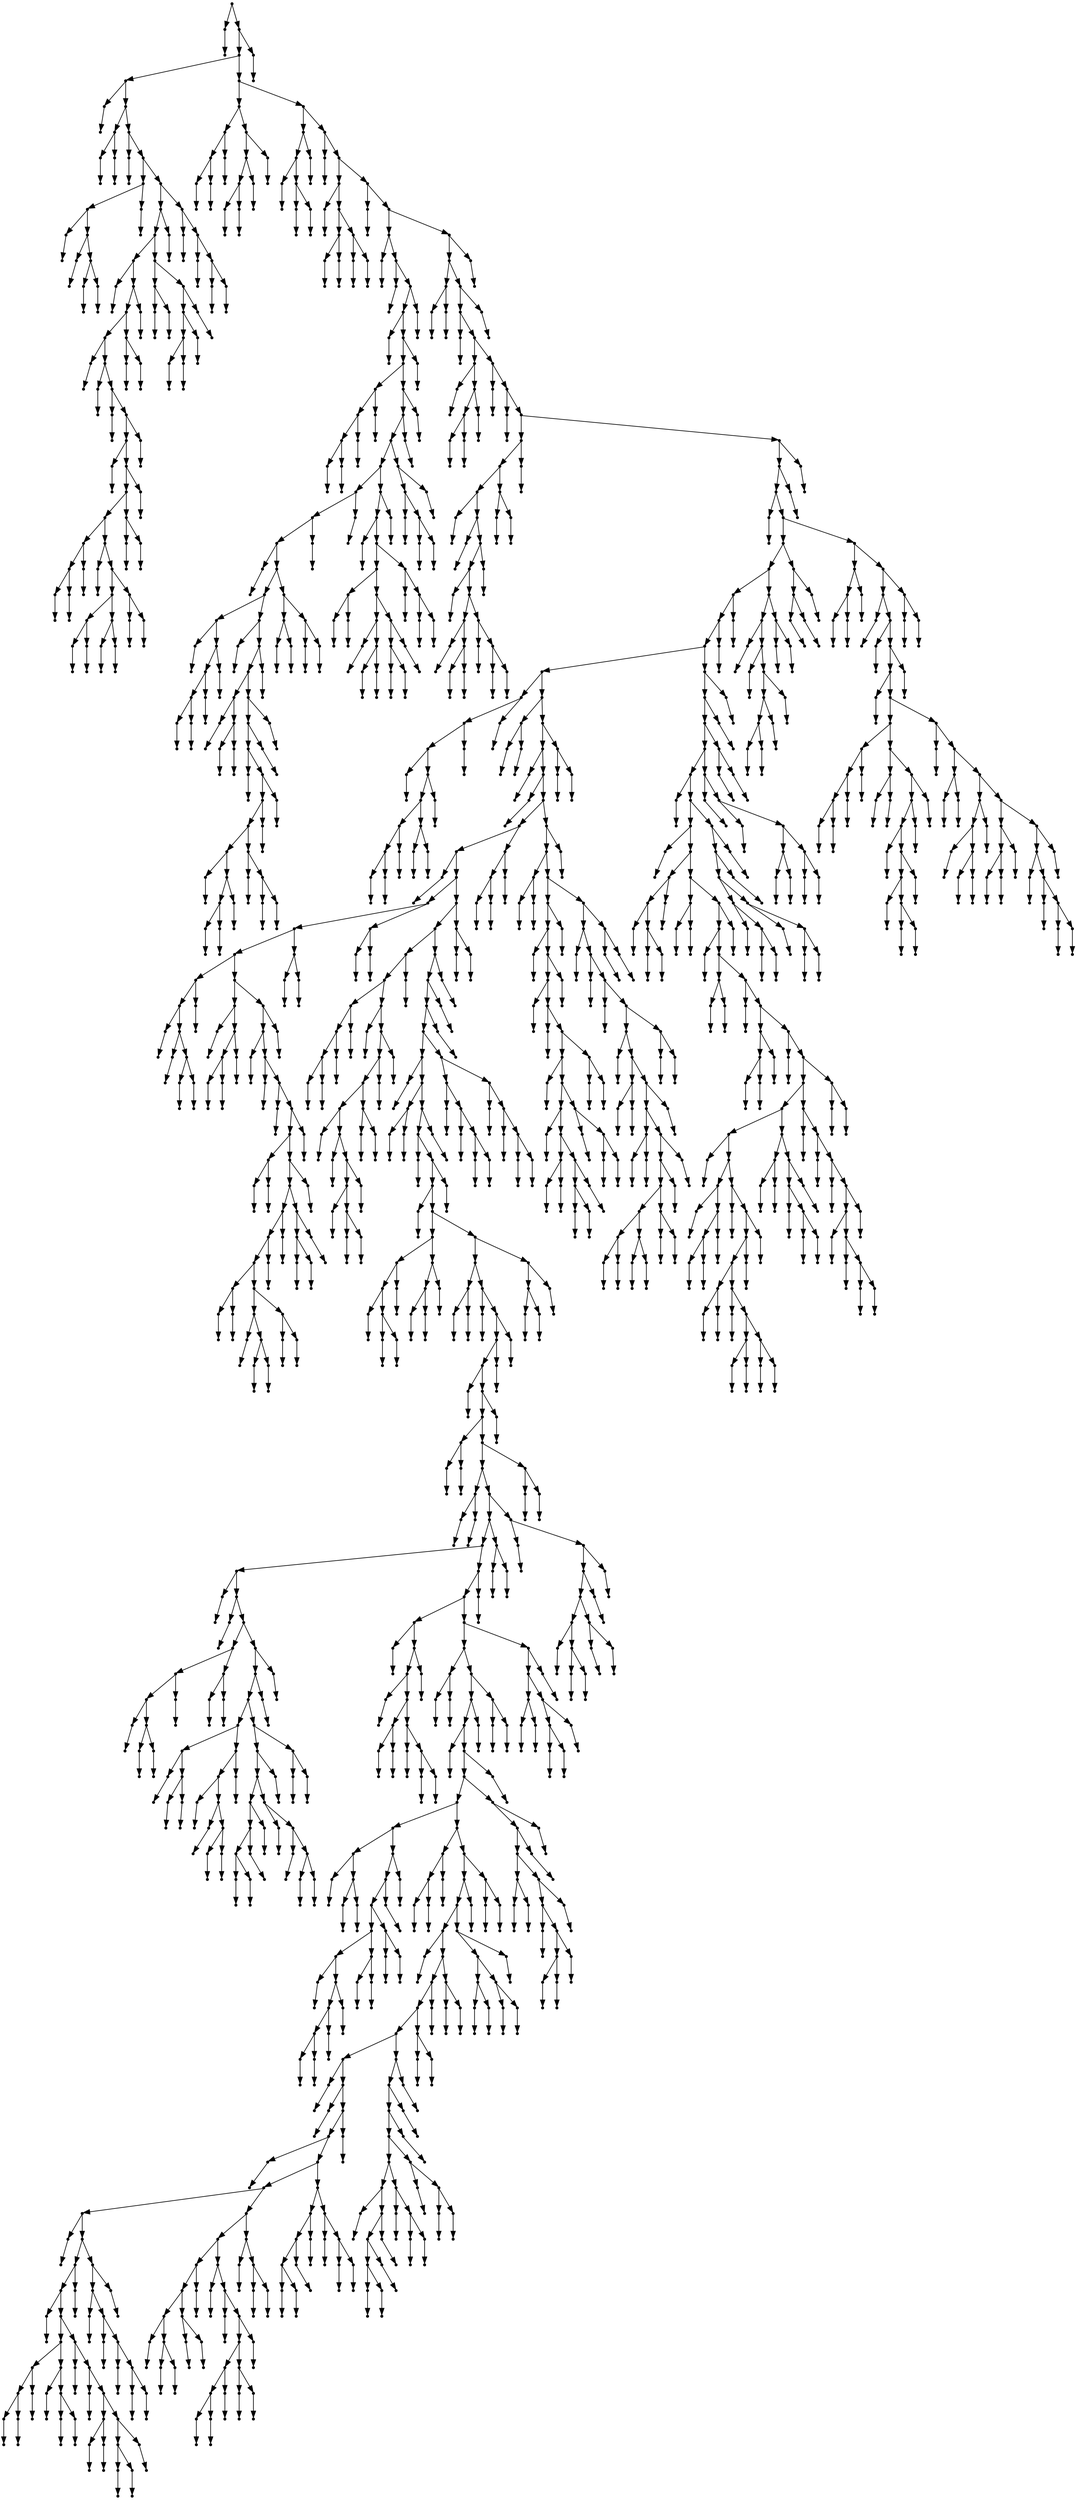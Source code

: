 digraph {
  1735 [shape=point];
  1 [shape=point];
  0 [shape=point];
  1734 [shape=point];
  1731 [shape=point];
  126 [shape=point];
  3 [shape=point];
  2 [shape=point];
  125 [shape=point];
  8 [shape=point];
  5 [shape=point];
  4 [shape=point];
  7 [shape=point];
  6 [shape=point];
  124 [shape=point];
  10 [shape=point];
  9 [shape=point];
  123 [shape=point];
  24 [shape=point];
  21 [shape=point];
  12 [shape=point];
  11 [shape=point];
  20 [shape=point];
  14 [shape=point];
  13 [shape=point];
  19 [shape=point];
  16 [shape=point];
  15 [shape=point];
  18 [shape=point];
  17 [shape=point];
  23 [shape=point];
  22 [shape=point];
  122 [shape=point];
  110 [shape=point];
  107 [shape=point];
  89 [shape=point];
  26 [shape=point];
  25 [shape=point];
  88 [shape=point];
  85 [shape=point];
  79 [shape=point];
  28 [shape=point];
  27 [shape=point];
  78 [shape=point];
  30 [shape=point];
  29 [shape=point];
  77 [shape=point];
  32 [shape=point];
  31 [shape=point];
  76 [shape=point];
  73 [shape=point];
  34 [shape=point];
  33 [shape=point];
  72 [shape=point];
  69 [shape=point];
  63 [shape=point];
  42 [shape=point];
  39 [shape=point];
  36 [shape=point];
  35 [shape=point];
  38 [shape=point];
  37 [shape=point];
  41 [shape=point];
  40 [shape=point];
  62 [shape=point];
  44 [shape=point];
  43 [shape=point];
  61 [shape=point];
  55 [shape=point];
  49 [shape=point];
  46 [shape=point];
  45 [shape=point];
  48 [shape=point];
  47 [shape=point];
  54 [shape=point];
  51 [shape=point];
  50 [shape=point];
  53 [shape=point];
  52 [shape=point];
  60 [shape=point];
  57 [shape=point];
  56 [shape=point];
  59 [shape=point];
  58 [shape=point];
  68 [shape=point];
  65 [shape=point];
  64 [shape=point];
  67 [shape=point];
  66 [shape=point];
  71 [shape=point];
  70 [shape=point];
  75 [shape=point];
  74 [shape=point];
  84 [shape=point];
  81 [shape=point];
  80 [shape=point];
  83 [shape=point];
  82 [shape=point];
  87 [shape=point];
  86 [shape=point];
  106 [shape=point];
  94 [shape=point];
  91 [shape=point];
  90 [shape=point];
  93 [shape=point];
  92 [shape=point];
  105 [shape=point];
  102 [shape=point];
  99 [shape=point];
  96 [shape=point];
  95 [shape=point];
  98 [shape=point];
  97 [shape=point];
  101 [shape=point];
  100 [shape=point];
  104 [shape=point];
  103 [shape=point];
  109 [shape=point];
  108 [shape=point];
  121 [shape=point];
  112 [shape=point];
  111 [shape=point];
  120 [shape=point];
  114 [shape=point];
  113 [shape=point];
  119 [shape=point];
  116 [shape=point];
  115 [shape=point];
  118 [shape=point];
  117 [shape=point];
  1730 [shape=point];
  146 [shape=point];
  134 [shape=point];
  131 [shape=point];
  128 [shape=point];
  127 [shape=point];
  130 [shape=point];
  129 [shape=point];
  133 [shape=point];
  132 [shape=point];
  145 [shape=point];
  142 [shape=point];
  139 [shape=point];
  136 [shape=point];
  135 [shape=point];
  138 [shape=point];
  137 [shape=point];
  141 [shape=point];
  140 [shape=point];
  144 [shape=point];
  143 [shape=point];
  1729 [shape=point];
  157 [shape=point];
  154 [shape=point];
  148 [shape=point];
  147 [shape=point];
  153 [shape=point];
  150 [shape=point];
  149 [shape=point];
  152 [shape=point];
  151 [shape=point];
  156 [shape=point];
  155 [shape=point];
  1728 [shape=point];
  159 [shape=point];
  158 [shape=point];
  1727 [shape=point];
  173 [shape=point];
  161 [shape=point];
  160 [shape=point];
  172 [shape=point];
  166 [shape=point];
  163 [shape=point];
  162 [shape=point];
  165 [shape=point];
  164 [shape=point];
  171 [shape=point];
  168 [shape=point];
  167 [shape=point];
  170 [shape=point];
  169 [shape=point];
  1726 [shape=point];
  175 [shape=point];
  174 [shape=point];
  1725 [shape=point];
  345 [shape=point];
  177 [shape=point];
  176 [shape=point];
  344 [shape=point];
  179 [shape=point];
  178 [shape=point];
  343 [shape=point];
  340 [shape=point];
  181 [shape=point];
  180 [shape=point];
  339 [shape=point];
  336 [shape=point];
  192 [shape=point];
  189 [shape=point];
  186 [shape=point];
  183 [shape=point];
  182 [shape=point];
  185 [shape=point];
  184 [shape=point];
  188 [shape=point];
  187 [shape=point];
  191 [shape=point];
  190 [shape=point];
  335 [shape=point];
  332 [shape=point];
  329 [shape=point];
  317 [shape=point];
  278 [shape=point];
  275 [shape=point];
  272 [shape=point];
  194 [shape=point];
  193 [shape=point];
  271 [shape=point];
  259 [shape=point];
  208 [shape=point];
  196 [shape=point];
  195 [shape=point];
  207 [shape=point];
  204 [shape=point];
  201 [shape=point];
  198 [shape=point];
  197 [shape=point];
  200 [shape=point];
  199 [shape=point];
  203 [shape=point];
  202 [shape=point];
  206 [shape=point];
  205 [shape=point];
  258 [shape=point];
  210 [shape=point];
  209 [shape=point];
  257 [shape=point];
  254 [shape=point];
  218 [shape=point];
  212 [shape=point];
  211 [shape=point];
  217 [shape=point];
  214 [shape=point];
  213 [shape=point];
  216 [shape=point];
  215 [shape=point];
  253 [shape=point];
  250 [shape=point];
  247 [shape=point];
  220 [shape=point];
  219 [shape=point];
  246 [shape=point];
  243 [shape=point];
  240 [shape=point];
  231 [shape=point];
  222 [shape=point];
  221 [shape=point];
  230 [shape=point];
  227 [shape=point];
  224 [shape=point];
  223 [shape=point];
  226 [shape=point];
  225 [shape=point];
  229 [shape=point];
  228 [shape=point];
  239 [shape=point];
  233 [shape=point];
  232 [shape=point];
  238 [shape=point];
  235 [shape=point];
  234 [shape=point];
  237 [shape=point];
  236 [shape=point];
  242 [shape=point];
  241 [shape=point];
  245 [shape=point];
  244 [shape=point];
  249 [shape=point];
  248 [shape=point];
  252 [shape=point];
  251 [shape=point];
  256 [shape=point];
  255 [shape=point];
  270 [shape=point];
  264 [shape=point];
  261 [shape=point];
  260 [shape=point];
  263 [shape=point];
  262 [shape=point];
  269 [shape=point];
  266 [shape=point];
  265 [shape=point];
  268 [shape=point];
  267 [shape=point];
  274 [shape=point];
  273 [shape=point];
  277 [shape=point];
  276 [shape=point];
  316 [shape=point];
  313 [shape=point];
  280 [shape=point];
  279 [shape=point];
  312 [shape=point];
  303 [shape=point];
  285 [shape=point];
  282 [shape=point];
  281 [shape=point];
  284 [shape=point];
  283 [shape=point];
  302 [shape=point];
  293 [shape=point];
  287 [shape=point];
  286 [shape=point];
  292 [shape=point];
  289 [shape=point];
  288 [shape=point];
  291 [shape=point];
  290 [shape=point];
  301 [shape=point];
  298 [shape=point];
  295 [shape=point];
  294 [shape=point];
  297 [shape=point];
  296 [shape=point];
  300 [shape=point];
  299 [shape=point];
  311 [shape=point];
  305 [shape=point];
  304 [shape=point];
  310 [shape=point];
  307 [shape=point];
  306 [shape=point];
  309 [shape=point];
  308 [shape=point];
  315 [shape=point];
  314 [shape=point];
  328 [shape=point];
  325 [shape=point];
  319 [shape=point];
  318 [shape=point];
  324 [shape=point];
  321 [shape=point];
  320 [shape=point];
  323 [shape=point];
  322 [shape=point];
  327 [shape=point];
  326 [shape=point];
  331 [shape=point];
  330 [shape=point];
  334 [shape=point];
  333 [shape=point];
  338 [shape=point];
  337 [shape=point];
  342 [shape=point];
  341 [shape=point];
  1724 [shape=point];
  1721 [shape=point];
  350 [shape=point];
  347 [shape=point];
  346 [shape=point];
  349 [shape=point];
  348 [shape=point];
  1720 [shape=point];
  1717 [shape=point];
  352 [shape=point];
  351 [shape=point];
  1716 [shape=point];
  363 [shape=point];
  354 [shape=point];
  353 [shape=point];
  362 [shape=point];
  359 [shape=point];
  356 [shape=point];
  355 [shape=point];
  358 [shape=point];
  357 [shape=point];
  361 [shape=point];
  360 [shape=point];
  1715 [shape=point];
  365 [shape=point];
  364 [shape=point];
  1714 [shape=point];
  367 [shape=point];
  366 [shape=point];
  1713 [shape=point];
  405 [shape=point];
  402 [shape=point];
  396 [shape=point];
  369 [shape=point];
  368 [shape=point];
  395 [shape=point];
  371 [shape=point];
  370 [shape=point];
  394 [shape=point];
  391 [shape=point];
  373 [shape=point];
  372 [shape=point];
  390 [shape=point];
  381 [shape=point];
  375 [shape=point];
  374 [shape=point];
  380 [shape=point];
  377 [shape=point];
  376 [shape=point];
  379 [shape=point];
  378 [shape=point];
  389 [shape=point];
  383 [shape=point];
  382 [shape=point];
  388 [shape=point];
  385 [shape=point];
  384 [shape=point];
  387 [shape=point];
  386 [shape=point];
  393 [shape=point];
  392 [shape=point];
  401 [shape=point];
  398 [shape=point];
  397 [shape=point];
  400 [shape=point];
  399 [shape=point];
  404 [shape=point];
  403 [shape=point];
  1712 [shape=point];
  1709 [shape=point];
  1706 [shape=point];
  407 [shape=point];
  406 [shape=point];
  1705 [shape=point];
  1594 [shape=point];
  1585 [shape=point];
  1561 [shape=point];
  1558 [shape=point];
  1555 [shape=point];
  1357 [shape=point];
  433 [shape=point];
  430 [shape=point];
  427 [shape=point];
  409 [shape=point];
  408 [shape=point];
  426 [shape=point];
  423 [shape=point];
  417 [shape=point];
  414 [shape=point];
  411 [shape=point];
  410 [shape=point];
  413 [shape=point];
  412 [shape=point];
  416 [shape=point];
  415 [shape=point];
  422 [shape=point];
  419 [shape=point];
  418 [shape=point];
  421 [shape=point];
  420 [shape=point];
  425 [shape=point];
  424 [shape=point];
  429 [shape=point];
  428 [shape=point];
  432 [shape=point];
  431 [shape=point];
  1356 [shape=point];
  438 [shape=point];
  435 [shape=point];
  434 [shape=point];
  437 [shape=point];
  436 [shape=point];
  1355 [shape=point];
  1349 [shape=point];
  440 [shape=point];
  439 [shape=point];
  1348 [shape=point];
  442 [shape=point];
  441 [shape=point];
  1347 [shape=point];
  1224 [shape=point];
  1215 [shape=point];
  444 [shape=point];
  443 [shape=point];
  1214 [shape=point];
  542 [shape=point];
  536 [shape=point];
  530 [shape=point];
  458 [shape=point];
  455 [shape=point];
  446 [shape=point];
  445 [shape=point];
  454 [shape=point];
  448 [shape=point];
  447 [shape=point];
  453 [shape=point];
  450 [shape=point];
  449 [shape=point];
  452 [shape=point];
  451 [shape=point];
  457 [shape=point];
  456 [shape=point];
  529 [shape=point];
  469 [shape=point];
  460 [shape=point];
  459 [shape=point];
  468 [shape=point];
  465 [shape=point];
  462 [shape=point];
  461 [shape=point];
  464 [shape=point];
  463 [shape=point];
  467 [shape=point];
  466 [shape=point];
  528 [shape=point];
  525 [shape=point];
  471 [shape=point];
  470 [shape=point];
  524 [shape=point];
  473 [shape=point];
  472 [shape=point];
  523 [shape=point];
  475 [shape=point];
  474 [shape=point];
  522 [shape=point];
  519 [shape=point];
  480 [shape=point];
  477 [shape=point];
  476 [shape=point];
  479 [shape=point];
  478 [shape=point];
  518 [shape=point];
  515 [shape=point];
  506 [shape=point];
  503 [shape=point];
  500 [shape=point];
  485 [shape=point];
  482 [shape=point];
  481 [shape=point];
  484 [shape=point];
  483 [shape=point];
  499 [shape=point];
  493 [shape=point];
  487 [shape=point];
  486 [shape=point];
  492 [shape=point];
  489 [shape=point];
  488 [shape=point];
  491 [shape=point];
  490 [shape=point];
  498 [shape=point];
  495 [shape=point];
  494 [shape=point];
  497 [shape=point];
  496 [shape=point];
  502 [shape=point];
  501 [shape=point];
  505 [shape=point];
  504 [shape=point];
  514 [shape=point];
  511 [shape=point];
  508 [shape=point];
  507 [shape=point];
  510 [shape=point];
  509 [shape=point];
  513 [shape=point];
  512 [shape=point];
  517 [shape=point];
  516 [shape=point];
  521 [shape=point];
  520 [shape=point];
  527 [shape=point];
  526 [shape=point];
  535 [shape=point];
  532 [shape=point];
  531 [shape=point];
  534 [shape=point];
  533 [shape=point];
  541 [shape=point];
  538 [shape=point];
  537 [shape=point];
  540 [shape=point];
  539 [shape=point];
  1213 [shape=point];
  1207 [shape=point];
  589 [shape=point];
  586 [shape=point];
  553 [shape=point];
  550 [shape=point];
  547 [shape=point];
  544 [shape=point];
  543 [shape=point];
  546 [shape=point];
  545 [shape=point];
  549 [shape=point];
  548 [shape=point];
  552 [shape=point];
  551 [shape=point];
  585 [shape=point];
  555 [shape=point];
  554 [shape=point];
  584 [shape=point];
  581 [shape=point];
  578 [shape=point];
  572 [shape=point];
  557 [shape=point];
  556 [shape=point];
  571 [shape=point];
  559 [shape=point];
  558 [shape=point];
  570 [shape=point];
  567 [shape=point];
  561 [shape=point];
  560 [shape=point];
  566 [shape=point];
  563 [shape=point];
  562 [shape=point];
  565 [shape=point];
  564 [shape=point];
  569 [shape=point];
  568 [shape=point];
  577 [shape=point];
  574 [shape=point];
  573 [shape=point];
  576 [shape=point];
  575 [shape=point];
  580 [shape=point];
  579 [shape=point];
  583 [shape=point];
  582 [shape=point];
  588 [shape=point];
  587 [shape=point];
  1206 [shape=point];
  1203 [shape=point];
  1200 [shape=point];
  1197 [shape=point];
  1173 [shape=point];
  591 [shape=point];
  590 [shape=point];
  1172 [shape=point];
  596 [shape=point];
  593 [shape=point];
  592 [shape=point];
  595 [shape=point];
  594 [shape=point];
  1171 [shape=point];
  1168 [shape=point];
  598 [shape=point];
  597 [shape=point];
  1167 [shape=point];
  1164 [shape=point];
  600 [shape=point];
  599 [shape=point];
  1163 [shape=point];
  620 [shape=point];
  611 [shape=point];
  608 [shape=point];
  602 [shape=point];
  601 [shape=point];
  607 [shape=point];
  604 [shape=point];
  603 [shape=point];
  606 [shape=point];
  605 [shape=point];
  610 [shape=point];
  609 [shape=point];
  619 [shape=point];
  616 [shape=point];
  613 [shape=point];
  612 [shape=point];
  615 [shape=point];
  614 [shape=point];
  618 [shape=point];
  617 [shape=point];
  1162 [shape=point];
  1153 [shape=point];
  625 [shape=point];
  622 [shape=point];
  621 [shape=point];
  624 [shape=point];
  623 [shape=point];
  1152 [shape=point];
  627 [shape=point];
  626 [shape=point];
  1151 [shape=point];
  1148 [shape=point];
  1145 [shape=point];
  629 [shape=point];
  628 [shape=point];
  1144 [shape=point];
  1141 [shape=point];
  634 [shape=point];
  631 [shape=point];
  630 [shape=point];
  633 [shape=point];
  632 [shape=point];
  1140 [shape=point];
  1134 [shape=point];
  639 [shape=point];
  636 [shape=point];
  635 [shape=point];
  638 [shape=point];
  637 [shape=point];
  1133 [shape=point];
  1109 [shape=point];
  1103 [shape=point];
  725 [shape=point];
  641 [shape=point];
  640 [shape=point];
  724 [shape=point];
  643 [shape=point];
  642 [shape=point];
  723 [shape=point];
  660 [shape=point];
  654 [shape=point];
  651 [shape=point];
  645 [shape=point];
  644 [shape=point];
  650 [shape=point];
  647 [shape=point];
  646 [shape=point];
  649 [shape=point];
  648 [shape=point];
  653 [shape=point];
  652 [shape=point];
  659 [shape=point];
  656 [shape=point];
  655 [shape=point];
  658 [shape=point];
  657 [shape=point];
  722 [shape=point];
  719 [shape=point];
  716 [shape=point];
  683 [shape=point];
  668 [shape=point];
  662 [shape=point];
  661 [shape=point];
  667 [shape=point];
  664 [shape=point];
  663 [shape=point];
  666 [shape=point];
  665 [shape=point];
  682 [shape=point];
  679 [shape=point];
  670 [shape=point];
  669 [shape=point];
  678 [shape=point];
  672 [shape=point];
  671 [shape=point];
  677 [shape=point];
  674 [shape=point];
  673 [shape=point];
  676 [shape=point];
  675 [shape=point];
  681 [shape=point];
  680 [shape=point];
  715 [shape=point];
  709 [shape=point];
  706 [shape=point];
  694 [shape=point];
  691 [shape=point];
  688 [shape=point];
  685 [shape=point];
  684 [shape=point];
  687 [shape=point];
  686 [shape=point];
  690 [shape=point];
  689 [shape=point];
  693 [shape=point];
  692 [shape=point];
  705 [shape=point];
  696 [shape=point];
  695 [shape=point];
  704 [shape=point];
  698 [shape=point];
  697 [shape=point];
  703 [shape=point];
  700 [shape=point];
  699 [shape=point];
  702 [shape=point];
  701 [shape=point];
  708 [shape=point];
  707 [shape=point];
  714 [shape=point];
  711 [shape=point];
  710 [shape=point];
  713 [shape=point];
  712 [shape=point];
  718 [shape=point];
  717 [shape=point];
  721 [shape=point];
  720 [shape=point];
  1102 [shape=point];
  1099 [shape=point];
  748 [shape=point];
  727 [shape=point];
  726 [shape=point];
  747 [shape=point];
  744 [shape=point];
  729 [shape=point];
  728 [shape=point];
  743 [shape=point];
  734 [shape=point];
  731 [shape=point];
  730 [shape=point];
  733 [shape=point];
  732 [shape=point];
  742 [shape=point];
  736 [shape=point];
  735 [shape=point];
  741 [shape=point];
  738 [shape=point];
  737 [shape=point];
  740 [shape=point];
  739 [shape=point];
  746 [shape=point];
  745 [shape=point];
  1098 [shape=point];
  1080 [shape=point];
  753 [shape=point];
  750 [shape=point];
  749 [shape=point];
  752 [shape=point];
  751 [shape=point];
  1079 [shape=point];
  1073 [shape=point];
  1070 [shape=point];
  755 [shape=point];
  754 [shape=point];
  1069 [shape=point];
  1066 [shape=point];
  1039 [shape=point];
  796 [shape=point];
  763 [shape=point];
  757 [shape=point];
  756 [shape=point];
  762 [shape=point];
  759 [shape=point];
  758 [shape=point];
  761 [shape=point];
  760 [shape=point];
  795 [shape=point];
  792 [shape=point];
  789 [shape=point];
  783 [shape=point];
  777 [shape=point];
  765 [shape=point];
  764 [shape=point];
  776 [shape=point];
  773 [shape=point];
  770 [shape=point];
  767 [shape=point];
  766 [shape=point];
  769 [shape=point];
  768 [shape=point];
  772 [shape=point];
  771 [shape=point];
  775 [shape=point];
  774 [shape=point];
  782 [shape=point];
  779 [shape=point];
  778 [shape=point];
  781 [shape=point];
  780 [shape=point];
  788 [shape=point];
  785 [shape=point];
  784 [shape=point];
  787 [shape=point];
  786 [shape=point];
  791 [shape=point];
  790 [shape=point];
  794 [shape=point];
  793 [shape=point];
  1038 [shape=point];
  804 [shape=point];
  801 [shape=point];
  798 [shape=point];
  797 [shape=point];
  800 [shape=point];
  799 [shape=point];
  803 [shape=point];
  802 [shape=point];
  1037 [shape=point];
  1031 [shape=point];
  1028 [shape=point];
  1013 [shape=point];
  806 [shape=point];
  805 [shape=point];
  1012 [shape=point];
  1006 [shape=point];
  1003 [shape=point];
  997 [shape=point];
  955 [shape=point];
  808 [shape=point];
  807 [shape=point];
  954 [shape=point];
  810 [shape=point];
  809 [shape=point];
  953 [shape=point];
  950 [shape=point];
  812 [shape=point];
  811 [shape=point];
  949 [shape=point];
  928 [shape=point];
  877 [shape=point];
  814 [shape=point];
  813 [shape=point];
  876 [shape=point];
  858 [shape=point];
  855 [shape=point];
  816 [shape=point];
  815 [shape=point];
  854 [shape=point];
  833 [shape=point];
  824 [shape=point];
  821 [shape=point];
  818 [shape=point];
  817 [shape=point];
  820 [shape=point];
  819 [shape=point];
  823 [shape=point];
  822 [shape=point];
  832 [shape=point];
  826 [shape=point];
  825 [shape=point];
  831 [shape=point];
  828 [shape=point];
  827 [shape=point];
  830 [shape=point];
  829 [shape=point];
  853 [shape=point];
  835 [shape=point];
  834 [shape=point];
  852 [shape=point];
  837 [shape=point];
  836 [shape=point];
  851 [shape=point];
  842 [shape=point];
  839 [shape=point];
  838 [shape=point];
  841 [shape=point];
  840 [shape=point];
  850 [shape=point];
  847 [shape=point];
  844 [shape=point];
  843 [shape=point];
  846 [shape=point];
  845 [shape=point];
  849 [shape=point];
  848 [shape=point];
  857 [shape=point];
  856 [shape=point];
  875 [shape=point];
  872 [shape=point];
  860 [shape=point];
  859 [shape=point];
  871 [shape=point];
  862 [shape=point];
  861 [shape=point];
  870 [shape=point];
  864 [shape=point];
  863 [shape=point];
  869 [shape=point];
  866 [shape=point];
  865 [shape=point];
  868 [shape=point];
  867 [shape=point];
  874 [shape=point];
  873 [shape=point];
  927 [shape=point];
  918 [shape=point];
  894 [shape=point];
  891 [shape=point];
  885 [shape=point];
  879 [shape=point];
  878 [shape=point];
  884 [shape=point];
  881 [shape=point];
  880 [shape=point];
  883 [shape=point];
  882 [shape=point];
  890 [shape=point];
  887 [shape=point];
  886 [shape=point];
  889 [shape=point];
  888 [shape=point];
  893 [shape=point];
  892 [shape=point];
  917 [shape=point];
  896 [shape=point];
  895 [shape=point];
  916 [shape=point];
  898 [shape=point];
  897 [shape=point];
  915 [shape=point];
  912 [shape=point];
  906 [shape=point];
  903 [shape=point];
  900 [shape=point];
  899 [shape=point];
  902 [shape=point];
  901 [shape=point];
  905 [shape=point];
  904 [shape=point];
  911 [shape=point];
  908 [shape=point];
  907 [shape=point];
  910 [shape=point];
  909 [shape=point];
  914 [shape=point];
  913 [shape=point];
  926 [shape=point];
  920 [shape=point];
  919 [shape=point];
  925 [shape=point];
  922 [shape=point];
  921 [shape=point];
  924 [shape=point];
  923 [shape=point];
  948 [shape=point];
  939 [shape=point];
  936 [shape=point];
  933 [shape=point];
  930 [shape=point];
  929 [shape=point];
  932 [shape=point];
  931 [shape=point];
  935 [shape=point];
  934 [shape=point];
  938 [shape=point];
  937 [shape=point];
  947 [shape=point];
  941 [shape=point];
  940 [shape=point];
  946 [shape=point];
  943 [shape=point];
  942 [shape=point];
  945 [shape=point];
  944 [shape=point];
  952 [shape=point];
  951 [shape=point];
  996 [shape=point];
  993 [shape=point];
  990 [shape=point];
  987 [shape=point];
  978 [shape=point];
  969 [shape=point];
  957 [shape=point];
  956 [shape=point];
  968 [shape=point];
  965 [shape=point];
  962 [shape=point];
  959 [shape=point];
  958 [shape=point];
  961 [shape=point];
  960 [shape=point];
  964 [shape=point];
  963 [shape=point];
  967 [shape=point];
  966 [shape=point];
  977 [shape=point];
  971 [shape=point];
  970 [shape=point];
  976 [shape=point];
  973 [shape=point];
  972 [shape=point];
  975 [shape=point];
  974 [shape=point];
  986 [shape=point];
  980 [shape=point];
  979 [shape=point];
  985 [shape=point];
  982 [shape=point];
  981 [shape=point];
  984 [shape=point];
  983 [shape=point];
  989 [shape=point];
  988 [shape=point];
  992 [shape=point];
  991 [shape=point];
  995 [shape=point];
  994 [shape=point];
  1002 [shape=point];
  999 [shape=point];
  998 [shape=point];
  1001 [shape=point];
  1000 [shape=point];
  1005 [shape=point];
  1004 [shape=point];
  1011 [shape=point];
  1008 [shape=point];
  1007 [shape=point];
  1010 [shape=point];
  1009 [shape=point];
  1027 [shape=point];
  1024 [shape=point];
  1018 [shape=point];
  1015 [shape=point];
  1014 [shape=point];
  1017 [shape=point];
  1016 [shape=point];
  1023 [shape=point];
  1020 [shape=point];
  1019 [shape=point];
  1022 [shape=point];
  1021 [shape=point];
  1026 [shape=point];
  1025 [shape=point];
  1030 [shape=point];
  1029 [shape=point];
  1036 [shape=point];
  1033 [shape=point];
  1032 [shape=point];
  1035 [shape=point];
  1034 [shape=point];
  1065 [shape=point];
  1062 [shape=point];
  1059 [shape=point];
  1044 [shape=point];
  1041 [shape=point];
  1040 [shape=point];
  1043 [shape=point];
  1042 [shape=point];
  1058 [shape=point];
  1055 [shape=point];
  1046 [shape=point];
  1045 [shape=point];
  1054 [shape=point];
  1051 [shape=point];
  1048 [shape=point];
  1047 [shape=point];
  1050 [shape=point];
  1049 [shape=point];
  1053 [shape=point];
  1052 [shape=point];
  1057 [shape=point];
  1056 [shape=point];
  1061 [shape=point];
  1060 [shape=point];
  1064 [shape=point];
  1063 [shape=point];
  1068 [shape=point];
  1067 [shape=point];
  1072 [shape=point];
  1071 [shape=point];
  1078 [shape=point];
  1075 [shape=point];
  1074 [shape=point];
  1077 [shape=point];
  1076 [shape=point];
  1097 [shape=point];
  1094 [shape=point];
  1085 [shape=point];
  1082 [shape=point];
  1081 [shape=point];
  1084 [shape=point];
  1083 [shape=point];
  1093 [shape=point];
  1090 [shape=point];
  1087 [shape=point];
  1086 [shape=point];
  1089 [shape=point];
  1088 [shape=point];
  1092 [shape=point];
  1091 [shape=point];
  1096 [shape=point];
  1095 [shape=point];
  1101 [shape=point];
  1100 [shape=point];
  1108 [shape=point];
  1105 [shape=point];
  1104 [shape=point];
  1107 [shape=point];
  1106 [shape=point];
  1132 [shape=point];
  1111 [shape=point];
  1110 [shape=point];
  1131 [shape=point];
  1128 [shape=point];
  1125 [shape=point];
  1119 [shape=point];
  1113 [shape=point];
  1112 [shape=point];
  1118 [shape=point];
  1115 [shape=point];
  1114 [shape=point];
  1117 [shape=point];
  1116 [shape=point];
  1124 [shape=point];
  1121 [shape=point];
  1120 [shape=point];
  1123 [shape=point];
  1122 [shape=point];
  1127 [shape=point];
  1126 [shape=point];
  1130 [shape=point];
  1129 [shape=point];
  1139 [shape=point];
  1136 [shape=point];
  1135 [shape=point];
  1138 [shape=point];
  1137 [shape=point];
  1143 [shape=point];
  1142 [shape=point];
  1147 [shape=point];
  1146 [shape=point];
  1150 [shape=point];
  1149 [shape=point];
  1161 [shape=point];
  1158 [shape=point];
  1155 [shape=point];
  1154 [shape=point];
  1157 [shape=point];
  1156 [shape=point];
  1160 [shape=point];
  1159 [shape=point];
  1166 [shape=point];
  1165 [shape=point];
  1170 [shape=point];
  1169 [shape=point];
  1196 [shape=point];
  1184 [shape=point];
  1175 [shape=point];
  1174 [shape=point];
  1183 [shape=point];
  1177 [shape=point];
  1176 [shape=point];
  1182 [shape=point];
  1179 [shape=point];
  1178 [shape=point];
  1181 [shape=point];
  1180 [shape=point];
  1195 [shape=point];
  1186 [shape=point];
  1185 [shape=point];
  1194 [shape=point];
  1188 [shape=point];
  1187 [shape=point];
  1193 [shape=point];
  1190 [shape=point];
  1189 [shape=point];
  1192 [shape=point];
  1191 [shape=point];
  1199 [shape=point];
  1198 [shape=point];
  1202 [shape=point];
  1201 [shape=point];
  1205 [shape=point];
  1204 [shape=point];
  1212 [shape=point];
  1209 [shape=point];
  1208 [shape=point];
  1211 [shape=point];
  1210 [shape=point];
  1223 [shape=point];
  1220 [shape=point];
  1217 [shape=point];
  1216 [shape=point];
  1219 [shape=point];
  1218 [shape=point];
  1222 [shape=point];
  1221 [shape=point];
  1346 [shape=point];
  1343 [shape=point];
  1229 [shape=point];
  1226 [shape=point];
  1225 [shape=point];
  1228 [shape=point];
  1227 [shape=point];
  1342 [shape=point];
  1279 [shape=point];
  1276 [shape=point];
  1231 [shape=point];
  1230 [shape=point];
  1275 [shape=point];
  1272 [shape=point];
  1233 [shape=point];
  1232 [shape=point];
  1271 [shape=point];
  1235 [shape=point];
  1234 [shape=point];
  1270 [shape=point];
  1264 [shape=point];
  1237 [shape=point];
  1236 [shape=point];
  1263 [shape=point];
  1254 [shape=point];
  1239 [shape=point];
  1238 [shape=point];
  1253 [shape=point];
  1244 [shape=point];
  1241 [shape=point];
  1240 [shape=point];
  1243 [shape=point];
  1242 [shape=point];
  1252 [shape=point];
  1249 [shape=point];
  1246 [shape=point];
  1245 [shape=point];
  1248 [shape=point];
  1247 [shape=point];
  1251 [shape=point];
  1250 [shape=point];
  1262 [shape=point];
  1256 [shape=point];
  1255 [shape=point];
  1261 [shape=point];
  1258 [shape=point];
  1257 [shape=point];
  1260 [shape=point];
  1259 [shape=point];
  1269 [shape=point];
  1266 [shape=point];
  1265 [shape=point];
  1268 [shape=point];
  1267 [shape=point];
  1274 [shape=point];
  1273 [shape=point];
  1278 [shape=point];
  1277 [shape=point];
  1341 [shape=point];
  1335 [shape=point];
  1281 [shape=point];
  1280 [shape=point];
  1334 [shape=point];
  1283 [shape=point];
  1282 [shape=point];
  1333 [shape=point];
  1285 [shape=point];
  1284 [shape=point];
  1332 [shape=point];
  1326 [shape=point];
  1287 [shape=point];
  1286 [shape=point];
  1325 [shape=point];
  1292 [shape=point];
  1289 [shape=point];
  1288 [shape=point];
  1291 [shape=point];
  1290 [shape=point];
  1324 [shape=point];
  1321 [shape=point];
  1297 [shape=point];
  1294 [shape=point];
  1293 [shape=point];
  1296 [shape=point];
  1295 [shape=point];
  1320 [shape=point];
  1317 [shape=point];
  1314 [shape=point];
  1308 [shape=point];
  1302 [shape=point];
  1299 [shape=point];
  1298 [shape=point];
  1301 [shape=point];
  1300 [shape=point];
  1307 [shape=point];
  1304 [shape=point];
  1303 [shape=point];
  1306 [shape=point];
  1305 [shape=point];
  1313 [shape=point];
  1310 [shape=point];
  1309 [shape=point];
  1312 [shape=point];
  1311 [shape=point];
  1316 [shape=point];
  1315 [shape=point];
  1319 [shape=point];
  1318 [shape=point];
  1323 [shape=point];
  1322 [shape=point];
  1331 [shape=point];
  1328 [shape=point];
  1327 [shape=point];
  1330 [shape=point];
  1329 [shape=point];
  1340 [shape=point];
  1337 [shape=point];
  1336 [shape=point];
  1339 [shape=point];
  1338 [shape=point];
  1345 [shape=point];
  1344 [shape=point];
  1354 [shape=point];
  1351 [shape=point];
  1350 [shape=point];
  1353 [shape=point];
  1352 [shape=point];
  1554 [shape=point];
  1551 [shape=point];
  1548 [shape=point];
  1542 [shape=point];
  1524 [shape=point];
  1359 [shape=point];
  1358 [shape=point];
  1523 [shape=point];
  1499 [shape=point];
  1361 [shape=point];
  1360 [shape=point];
  1498 [shape=point];
  1372 [shape=point];
  1369 [shape=point];
  1363 [shape=point];
  1362 [shape=point];
  1368 [shape=point];
  1365 [shape=point];
  1364 [shape=point];
  1367 [shape=point];
  1366 [shape=point];
  1371 [shape=point];
  1370 [shape=point];
  1497 [shape=point];
  1377 [shape=point];
  1374 [shape=point];
  1373 [shape=point];
  1376 [shape=point];
  1375 [shape=point];
  1496 [shape=point];
  1493 [shape=point];
  1379 [shape=point];
  1378 [shape=point];
  1492 [shape=point];
  1384 [shape=point];
  1381 [shape=point];
  1380 [shape=point];
  1383 [shape=point];
  1382 [shape=point];
  1491 [shape=point];
  1386 [shape=point];
  1385 [shape=point];
  1490 [shape=point];
  1394 [shape=point];
  1391 [shape=point];
  1388 [shape=point];
  1387 [shape=point];
  1390 [shape=point];
  1389 [shape=point];
  1393 [shape=point];
  1392 [shape=point];
  1489 [shape=point];
  1396 [shape=point];
  1395 [shape=point];
  1488 [shape=point];
  1482 [shape=point];
  1458 [shape=point];
  1440 [shape=point];
  1398 [shape=point];
  1397 [shape=point];
  1439 [shape=point];
  1409 [shape=point];
  1400 [shape=point];
  1399 [shape=point];
  1408 [shape=point];
  1405 [shape=point];
  1402 [shape=point];
  1401 [shape=point];
  1404 [shape=point];
  1403 [shape=point];
  1407 [shape=point];
  1406 [shape=point];
  1438 [shape=point];
  1411 [shape=point];
  1410 [shape=point];
  1437 [shape=point];
  1434 [shape=point];
  1431 [shape=point];
  1416 [shape=point];
  1413 [shape=point];
  1412 [shape=point];
  1415 [shape=point];
  1414 [shape=point];
  1430 [shape=point];
  1418 [shape=point];
  1417 [shape=point];
  1429 [shape=point];
  1423 [shape=point];
  1420 [shape=point];
  1419 [shape=point];
  1422 [shape=point];
  1421 [shape=point];
  1428 [shape=point];
  1425 [shape=point];
  1424 [shape=point];
  1427 [shape=point];
  1426 [shape=point];
  1433 [shape=point];
  1432 [shape=point];
  1436 [shape=point];
  1435 [shape=point];
  1457 [shape=point];
  1445 [shape=point];
  1442 [shape=point];
  1441 [shape=point];
  1444 [shape=point];
  1443 [shape=point];
  1456 [shape=point];
  1453 [shape=point];
  1447 [shape=point];
  1446 [shape=point];
  1452 [shape=point];
  1449 [shape=point];
  1448 [shape=point];
  1451 [shape=point];
  1450 [shape=point];
  1455 [shape=point];
  1454 [shape=point];
  1481 [shape=point];
  1460 [shape=point];
  1459 [shape=point];
  1480 [shape=point];
  1462 [shape=point];
  1461 [shape=point];
  1479 [shape=point];
  1464 [shape=point];
  1463 [shape=point];
  1478 [shape=point];
  1475 [shape=point];
  1466 [shape=point];
  1465 [shape=point];
  1474 [shape=point];
  1468 [shape=point];
  1467 [shape=point];
  1473 [shape=point];
  1470 [shape=point];
  1469 [shape=point];
  1472 [shape=point];
  1471 [shape=point];
  1477 [shape=point];
  1476 [shape=point];
  1487 [shape=point];
  1484 [shape=point];
  1483 [shape=point];
  1486 [shape=point];
  1485 [shape=point];
  1495 [shape=point];
  1494 [shape=point];
  1522 [shape=point];
  1519 [shape=point];
  1516 [shape=point];
  1507 [shape=point];
  1501 [shape=point];
  1500 [shape=point];
  1506 [shape=point];
  1503 [shape=point];
  1502 [shape=point];
  1505 [shape=point];
  1504 [shape=point];
  1515 [shape=point];
  1509 [shape=point];
  1508 [shape=point];
  1514 [shape=point];
  1511 [shape=point];
  1510 [shape=point];
  1513 [shape=point];
  1512 [shape=point];
  1518 [shape=point];
  1517 [shape=point];
  1521 [shape=point];
  1520 [shape=point];
  1541 [shape=point];
  1526 [shape=point];
  1525 [shape=point];
  1540 [shape=point];
  1528 [shape=point];
  1527 [shape=point];
  1539 [shape=point];
  1533 [shape=point];
  1530 [shape=point];
  1529 [shape=point];
  1532 [shape=point];
  1531 [shape=point];
  1538 [shape=point];
  1535 [shape=point];
  1534 [shape=point];
  1537 [shape=point];
  1536 [shape=point];
  1547 [shape=point];
  1544 [shape=point];
  1543 [shape=point];
  1546 [shape=point];
  1545 [shape=point];
  1550 [shape=point];
  1549 [shape=point];
  1553 [shape=point];
  1552 [shape=point];
  1557 [shape=point];
  1556 [shape=point];
  1560 [shape=point];
  1559 [shape=point];
  1584 [shape=point];
  1578 [shape=point];
  1563 [shape=point];
  1562 [shape=point];
  1577 [shape=point];
  1565 [shape=point];
  1564 [shape=point];
  1576 [shape=point];
  1573 [shape=point];
  1570 [shape=point];
  1567 [shape=point];
  1566 [shape=point];
  1569 [shape=point];
  1568 [shape=point];
  1572 [shape=point];
  1571 [shape=point];
  1575 [shape=point];
  1574 [shape=point];
  1583 [shape=point];
  1580 [shape=point];
  1579 [shape=point];
  1582 [shape=point];
  1581 [shape=point];
  1593 [shape=point];
  1590 [shape=point];
  1587 [shape=point];
  1586 [shape=point];
  1589 [shape=point];
  1588 [shape=point];
  1592 [shape=point];
  1591 [shape=point];
  1704 [shape=point];
  1602 [shape=point];
  1599 [shape=point];
  1596 [shape=point];
  1595 [shape=point];
  1598 [shape=point];
  1597 [shape=point];
  1601 [shape=point];
  1600 [shape=point];
  1703 [shape=point];
  1697 [shape=point];
  1604 [shape=point];
  1603 [shape=point];
  1696 [shape=point];
  1606 [shape=point];
  1605 [shape=point];
  1695 [shape=point];
  1692 [shape=point];
  1608 [shape=point];
  1607 [shape=point];
  1691 [shape=point];
  1646 [shape=point];
  1619 [shape=point];
  1616 [shape=point];
  1613 [shape=point];
  1610 [shape=point];
  1609 [shape=point];
  1612 [shape=point];
  1611 [shape=point];
  1615 [shape=point];
  1614 [shape=point];
  1618 [shape=point];
  1617 [shape=point];
  1645 [shape=point];
  1624 [shape=point];
  1621 [shape=point];
  1620 [shape=point];
  1623 [shape=point];
  1622 [shape=point];
  1644 [shape=point];
  1641 [shape=point];
  1638 [shape=point];
  1626 [shape=point];
  1625 [shape=point];
  1637 [shape=point];
  1634 [shape=point];
  1628 [shape=point];
  1627 [shape=point];
  1633 [shape=point];
  1630 [shape=point];
  1629 [shape=point];
  1632 [shape=point];
  1631 [shape=point];
  1636 [shape=point];
  1635 [shape=point];
  1640 [shape=point];
  1639 [shape=point];
  1643 [shape=point];
  1642 [shape=point];
  1690 [shape=point];
  1648 [shape=point];
  1647 [shape=point];
  1689 [shape=point];
  1653 [shape=point];
  1650 [shape=point];
  1649 [shape=point];
  1652 [shape=point];
  1651 [shape=point];
  1688 [shape=point];
  1664 [shape=point];
  1661 [shape=point];
  1655 [shape=point];
  1654 [shape=point];
  1660 [shape=point];
  1657 [shape=point];
  1656 [shape=point];
  1659 [shape=point];
  1658 [shape=point];
  1663 [shape=point];
  1662 [shape=point];
  1687 [shape=point];
  1672 [shape=point];
  1669 [shape=point];
  1666 [shape=point];
  1665 [shape=point];
  1668 [shape=point];
  1667 [shape=point];
  1671 [shape=point];
  1670 [shape=point];
  1686 [shape=point];
  1683 [shape=point];
  1674 [shape=point];
  1673 [shape=point];
  1682 [shape=point];
  1676 [shape=point];
  1675 [shape=point];
  1681 [shape=point];
  1678 [shape=point];
  1677 [shape=point];
  1680 [shape=point];
  1679 [shape=point];
  1685 [shape=point];
  1684 [shape=point];
  1694 [shape=point];
  1693 [shape=point];
  1702 [shape=point];
  1699 [shape=point];
  1698 [shape=point];
  1701 [shape=point];
  1700 [shape=point];
  1708 [shape=point];
  1707 [shape=point];
  1711 [shape=point];
  1710 [shape=point];
  1719 [shape=point];
  1718 [shape=point];
  1723 [shape=point];
  1722 [shape=point];
  1733 [shape=point];
  1732 [shape=point];
1735 -> 1;
1 -> 0;
1735 -> 1734;
1734 -> 1731;
1731 -> 126;
126 -> 3;
3 -> 2;
126 -> 125;
125 -> 8;
8 -> 5;
5 -> 4;
8 -> 7;
7 -> 6;
125 -> 124;
124 -> 10;
10 -> 9;
124 -> 123;
123 -> 24;
24 -> 21;
21 -> 12;
12 -> 11;
21 -> 20;
20 -> 14;
14 -> 13;
20 -> 19;
19 -> 16;
16 -> 15;
19 -> 18;
18 -> 17;
24 -> 23;
23 -> 22;
123 -> 122;
122 -> 110;
110 -> 107;
107 -> 89;
89 -> 26;
26 -> 25;
89 -> 88;
88 -> 85;
85 -> 79;
79 -> 28;
28 -> 27;
79 -> 78;
78 -> 30;
30 -> 29;
78 -> 77;
77 -> 32;
32 -> 31;
77 -> 76;
76 -> 73;
73 -> 34;
34 -> 33;
73 -> 72;
72 -> 69;
69 -> 63;
63 -> 42;
42 -> 39;
39 -> 36;
36 -> 35;
39 -> 38;
38 -> 37;
42 -> 41;
41 -> 40;
63 -> 62;
62 -> 44;
44 -> 43;
62 -> 61;
61 -> 55;
55 -> 49;
49 -> 46;
46 -> 45;
49 -> 48;
48 -> 47;
55 -> 54;
54 -> 51;
51 -> 50;
54 -> 53;
53 -> 52;
61 -> 60;
60 -> 57;
57 -> 56;
60 -> 59;
59 -> 58;
69 -> 68;
68 -> 65;
65 -> 64;
68 -> 67;
67 -> 66;
72 -> 71;
71 -> 70;
76 -> 75;
75 -> 74;
85 -> 84;
84 -> 81;
81 -> 80;
84 -> 83;
83 -> 82;
88 -> 87;
87 -> 86;
107 -> 106;
106 -> 94;
94 -> 91;
91 -> 90;
94 -> 93;
93 -> 92;
106 -> 105;
105 -> 102;
102 -> 99;
99 -> 96;
96 -> 95;
99 -> 98;
98 -> 97;
102 -> 101;
101 -> 100;
105 -> 104;
104 -> 103;
110 -> 109;
109 -> 108;
122 -> 121;
121 -> 112;
112 -> 111;
121 -> 120;
120 -> 114;
114 -> 113;
120 -> 119;
119 -> 116;
116 -> 115;
119 -> 118;
118 -> 117;
1731 -> 1730;
1730 -> 146;
146 -> 134;
134 -> 131;
131 -> 128;
128 -> 127;
131 -> 130;
130 -> 129;
134 -> 133;
133 -> 132;
146 -> 145;
145 -> 142;
142 -> 139;
139 -> 136;
136 -> 135;
139 -> 138;
138 -> 137;
142 -> 141;
141 -> 140;
145 -> 144;
144 -> 143;
1730 -> 1729;
1729 -> 157;
157 -> 154;
154 -> 148;
148 -> 147;
154 -> 153;
153 -> 150;
150 -> 149;
153 -> 152;
152 -> 151;
157 -> 156;
156 -> 155;
1729 -> 1728;
1728 -> 159;
159 -> 158;
1728 -> 1727;
1727 -> 173;
173 -> 161;
161 -> 160;
173 -> 172;
172 -> 166;
166 -> 163;
163 -> 162;
166 -> 165;
165 -> 164;
172 -> 171;
171 -> 168;
168 -> 167;
171 -> 170;
170 -> 169;
1727 -> 1726;
1726 -> 175;
175 -> 174;
1726 -> 1725;
1725 -> 345;
345 -> 177;
177 -> 176;
345 -> 344;
344 -> 179;
179 -> 178;
344 -> 343;
343 -> 340;
340 -> 181;
181 -> 180;
340 -> 339;
339 -> 336;
336 -> 192;
192 -> 189;
189 -> 186;
186 -> 183;
183 -> 182;
186 -> 185;
185 -> 184;
189 -> 188;
188 -> 187;
192 -> 191;
191 -> 190;
336 -> 335;
335 -> 332;
332 -> 329;
329 -> 317;
317 -> 278;
278 -> 275;
275 -> 272;
272 -> 194;
194 -> 193;
272 -> 271;
271 -> 259;
259 -> 208;
208 -> 196;
196 -> 195;
208 -> 207;
207 -> 204;
204 -> 201;
201 -> 198;
198 -> 197;
201 -> 200;
200 -> 199;
204 -> 203;
203 -> 202;
207 -> 206;
206 -> 205;
259 -> 258;
258 -> 210;
210 -> 209;
258 -> 257;
257 -> 254;
254 -> 218;
218 -> 212;
212 -> 211;
218 -> 217;
217 -> 214;
214 -> 213;
217 -> 216;
216 -> 215;
254 -> 253;
253 -> 250;
250 -> 247;
247 -> 220;
220 -> 219;
247 -> 246;
246 -> 243;
243 -> 240;
240 -> 231;
231 -> 222;
222 -> 221;
231 -> 230;
230 -> 227;
227 -> 224;
224 -> 223;
227 -> 226;
226 -> 225;
230 -> 229;
229 -> 228;
240 -> 239;
239 -> 233;
233 -> 232;
239 -> 238;
238 -> 235;
235 -> 234;
238 -> 237;
237 -> 236;
243 -> 242;
242 -> 241;
246 -> 245;
245 -> 244;
250 -> 249;
249 -> 248;
253 -> 252;
252 -> 251;
257 -> 256;
256 -> 255;
271 -> 270;
270 -> 264;
264 -> 261;
261 -> 260;
264 -> 263;
263 -> 262;
270 -> 269;
269 -> 266;
266 -> 265;
269 -> 268;
268 -> 267;
275 -> 274;
274 -> 273;
278 -> 277;
277 -> 276;
317 -> 316;
316 -> 313;
313 -> 280;
280 -> 279;
313 -> 312;
312 -> 303;
303 -> 285;
285 -> 282;
282 -> 281;
285 -> 284;
284 -> 283;
303 -> 302;
302 -> 293;
293 -> 287;
287 -> 286;
293 -> 292;
292 -> 289;
289 -> 288;
292 -> 291;
291 -> 290;
302 -> 301;
301 -> 298;
298 -> 295;
295 -> 294;
298 -> 297;
297 -> 296;
301 -> 300;
300 -> 299;
312 -> 311;
311 -> 305;
305 -> 304;
311 -> 310;
310 -> 307;
307 -> 306;
310 -> 309;
309 -> 308;
316 -> 315;
315 -> 314;
329 -> 328;
328 -> 325;
325 -> 319;
319 -> 318;
325 -> 324;
324 -> 321;
321 -> 320;
324 -> 323;
323 -> 322;
328 -> 327;
327 -> 326;
332 -> 331;
331 -> 330;
335 -> 334;
334 -> 333;
339 -> 338;
338 -> 337;
343 -> 342;
342 -> 341;
1725 -> 1724;
1724 -> 1721;
1721 -> 350;
350 -> 347;
347 -> 346;
350 -> 349;
349 -> 348;
1721 -> 1720;
1720 -> 1717;
1717 -> 352;
352 -> 351;
1717 -> 1716;
1716 -> 363;
363 -> 354;
354 -> 353;
363 -> 362;
362 -> 359;
359 -> 356;
356 -> 355;
359 -> 358;
358 -> 357;
362 -> 361;
361 -> 360;
1716 -> 1715;
1715 -> 365;
365 -> 364;
1715 -> 1714;
1714 -> 367;
367 -> 366;
1714 -> 1713;
1713 -> 405;
405 -> 402;
402 -> 396;
396 -> 369;
369 -> 368;
396 -> 395;
395 -> 371;
371 -> 370;
395 -> 394;
394 -> 391;
391 -> 373;
373 -> 372;
391 -> 390;
390 -> 381;
381 -> 375;
375 -> 374;
381 -> 380;
380 -> 377;
377 -> 376;
380 -> 379;
379 -> 378;
390 -> 389;
389 -> 383;
383 -> 382;
389 -> 388;
388 -> 385;
385 -> 384;
388 -> 387;
387 -> 386;
394 -> 393;
393 -> 392;
402 -> 401;
401 -> 398;
398 -> 397;
401 -> 400;
400 -> 399;
405 -> 404;
404 -> 403;
1713 -> 1712;
1712 -> 1709;
1709 -> 1706;
1706 -> 407;
407 -> 406;
1706 -> 1705;
1705 -> 1594;
1594 -> 1585;
1585 -> 1561;
1561 -> 1558;
1558 -> 1555;
1555 -> 1357;
1357 -> 433;
433 -> 430;
430 -> 427;
427 -> 409;
409 -> 408;
427 -> 426;
426 -> 423;
423 -> 417;
417 -> 414;
414 -> 411;
411 -> 410;
414 -> 413;
413 -> 412;
417 -> 416;
416 -> 415;
423 -> 422;
422 -> 419;
419 -> 418;
422 -> 421;
421 -> 420;
426 -> 425;
425 -> 424;
430 -> 429;
429 -> 428;
433 -> 432;
432 -> 431;
1357 -> 1356;
1356 -> 438;
438 -> 435;
435 -> 434;
438 -> 437;
437 -> 436;
1356 -> 1355;
1355 -> 1349;
1349 -> 440;
440 -> 439;
1349 -> 1348;
1348 -> 442;
442 -> 441;
1348 -> 1347;
1347 -> 1224;
1224 -> 1215;
1215 -> 444;
444 -> 443;
1215 -> 1214;
1214 -> 542;
542 -> 536;
536 -> 530;
530 -> 458;
458 -> 455;
455 -> 446;
446 -> 445;
455 -> 454;
454 -> 448;
448 -> 447;
454 -> 453;
453 -> 450;
450 -> 449;
453 -> 452;
452 -> 451;
458 -> 457;
457 -> 456;
530 -> 529;
529 -> 469;
469 -> 460;
460 -> 459;
469 -> 468;
468 -> 465;
465 -> 462;
462 -> 461;
465 -> 464;
464 -> 463;
468 -> 467;
467 -> 466;
529 -> 528;
528 -> 525;
525 -> 471;
471 -> 470;
525 -> 524;
524 -> 473;
473 -> 472;
524 -> 523;
523 -> 475;
475 -> 474;
523 -> 522;
522 -> 519;
519 -> 480;
480 -> 477;
477 -> 476;
480 -> 479;
479 -> 478;
519 -> 518;
518 -> 515;
515 -> 506;
506 -> 503;
503 -> 500;
500 -> 485;
485 -> 482;
482 -> 481;
485 -> 484;
484 -> 483;
500 -> 499;
499 -> 493;
493 -> 487;
487 -> 486;
493 -> 492;
492 -> 489;
489 -> 488;
492 -> 491;
491 -> 490;
499 -> 498;
498 -> 495;
495 -> 494;
498 -> 497;
497 -> 496;
503 -> 502;
502 -> 501;
506 -> 505;
505 -> 504;
515 -> 514;
514 -> 511;
511 -> 508;
508 -> 507;
511 -> 510;
510 -> 509;
514 -> 513;
513 -> 512;
518 -> 517;
517 -> 516;
522 -> 521;
521 -> 520;
528 -> 527;
527 -> 526;
536 -> 535;
535 -> 532;
532 -> 531;
535 -> 534;
534 -> 533;
542 -> 541;
541 -> 538;
538 -> 537;
541 -> 540;
540 -> 539;
1214 -> 1213;
1213 -> 1207;
1207 -> 589;
589 -> 586;
586 -> 553;
553 -> 550;
550 -> 547;
547 -> 544;
544 -> 543;
547 -> 546;
546 -> 545;
550 -> 549;
549 -> 548;
553 -> 552;
552 -> 551;
586 -> 585;
585 -> 555;
555 -> 554;
585 -> 584;
584 -> 581;
581 -> 578;
578 -> 572;
572 -> 557;
557 -> 556;
572 -> 571;
571 -> 559;
559 -> 558;
571 -> 570;
570 -> 567;
567 -> 561;
561 -> 560;
567 -> 566;
566 -> 563;
563 -> 562;
566 -> 565;
565 -> 564;
570 -> 569;
569 -> 568;
578 -> 577;
577 -> 574;
574 -> 573;
577 -> 576;
576 -> 575;
581 -> 580;
580 -> 579;
584 -> 583;
583 -> 582;
589 -> 588;
588 -> 587;
1207 -> 1206;
1206 -> 1203;
1203 -> 1200;
1200 -> 1197;
1197 -> 1173;
1173 -> 591;
591 -> 590;
1173 -> 1172;
1172 -> 596;
596 -> 593;
593 -> 592;
596 -> 595;
595 -> 594;
1172 -> 1171;
1171 -> 1168;
1168 -> 598;
598 -> 597;
1168 -> 1167;
1167 -> 1164;
1164 -> 600;
600 -> 599;
1164 -> 1163;
1163 -> 620;
620 -> 611;
611 -> 608;
608 -> 602;
602 -> 601;
608 -> 607;
607 -> 604;
604 -> 603;
607 -> 606;
606 -> 605;
611 -> 610;
610 -> 609;
620 -> 619;
619 -> 616;
616 -> 613;
613 -> 612;
616 -> 615;
615 -> 614;
619 -> 618;
618 -> 617;
1163 -> 1162;
1162 -> 1153;
1153 -> 625;
625 -> 622;
622 -> 621;
625 -> 624;
624 -> 623;
1153 -> 1152;
1152 -> 627;
627 -> 626;
1152 -> 1151;
1151 -> 1148;
1148 -> 1145;
1145 -> 629;
629 -> 628;
1145 -> 1144;
1144 -> 1141;
1141 -> 634;
634 -> 631;
631 -> 630;
634 -> 633;
633 -> 632;
1141 -> 1140;
1140 -> 1134;
1134 -> 639;
639 -> 636;
636 -> 635;
639 -> 638;
638 -> 637;
1134 -> 1133;
1133 -> 1109;
1109 -> 1103;
1103 -> 725;
725 -> 641;
641 -> 640;
725 -> 724;
724 -> 643;
643 -> 642;
724 -> 723;
723 -> 660;
660 -> 654;
654 -> 651;
651 -> 645;
645 -> 644;
651 -> 650;
650 -> 647;
647 -> 646;
650 -> 649;
649 -> 648;
654 -> 653;
653 -> 652;
660 -> 659;
659 -> 656;
656 -> 655;
659 -> 658;
658 -> 657;
723 -> 722;
722 -> 719;
719 -> 716;
716 -> 683;
683 -> 668;
668 -> 662;
662 -> 661;
668 -> 667;
667 -> 664;
664 -> 663;
667 -> 666;
666 -> 665;
683 -> 682;
682 -> 679;
679 -> 670;
670 -> 669;
679 -> 678;
678 -> 672;
672 -> 671;
678 -> 677;
677 -> 674;
674 -> 673;
677 -> 676;
676 -> 675;
682 -> 681;
681 -> 680;
716 -> 715;
715 -> 709;
709 -> 706;
706 -> 694;
694 -> 691;
691 -> 688;
688 -> 685;
685 -> 684;
688 -> 687;
687 -> 686;
691 -> 690;
690 -> 689;
694 -> 693;
693 -> 692;
706 -> 705;
705 -> 696;
696 -> 695;
705 -> 704;
704 -> 698;
698 -> 697;
704 -> 703;
703 -> 700;
700 -> 699;
703 -> 702;
702 -> 701;
709 -> 708;
708 -> 707;
715 -> 714;
714 -> 711;
711 -> 710;
714 -> 713;
713 -> 712;
719 -> 718;
718 -> 717;
722 -> 721;
721 -> 720;
1103 -> 1102;
1102 -> 1099;
1099 -> 748;
748 -> 727;
727 -> 726;
748 -> 747;
747 -> 744;
744 -> 729;
729 -> 728;
744 -> 743;
743 -> 734;
734 -> 731;
731 -> 730;
734 -> 733;
733 -> 732;
743 -> 742;
742 -> 736;
736 -> 735;
742 -> 741;
741 -> 738;
738 -> 737;
741 -> 740;
740 -> 739;
747 -> 746;
746 -> 745;
1099 -> 1098;
1098 -> 1080;
1080 -> 753;
753 -> 750;
750 -> 749;
753 -> 752;
752 -> 751;
1080 -> 1079;
1079 -> 1073;
1073 -> 1070;
1070 -> 755;
755 -> 754;
1070 -> 1069;
1069 -> 1066;
1066 -> 1039;
1039 -> 796;
796 -> 763;
763 -> 757;
757 -> 756;
763 -> 762;
762 -> 759;
759 -> 758;
762 -> 761;
761 -> 760;
796 -> 795;
795 -> 792;
792 -> 789;
789 -> 783;
783 -> 777;
777 -> 765;
765 -> 764;
777 -> 776;
776 -> 773;
773 -> 770;
770 -> 767;
767 -> 766;
770 -> 769;
769 -> 768;
773 -> 772;
772 -> 771;
776 -> 775;
775 -> 774;
783 -> 782;
782 -> 779;
779 -> 778;
782 -> 781;
781 -> 780;
789 -> 788;
788 -> 785;
785 -> 784;
788 -> 787;
787 -> 786;
792 -> 791;
791 -> 790;
795 -> 794;
794 -> 793;
1039 -> 1038;
1038 -> 804;
804 -> 801;
801 -> 798;
798 -> 797;
801 -> 800;
800 -> 799;
804 -> 803;
803 -> 802;
1038 -> 1037;
1037 -> 1031;
1031 -> 1028;
1028 -> 1013;
1013 -> 806;
806 -> 805;
1013 -> 1012;
1012 -> 1006;
1006 -> 1003;
1003 -> 997;
997 -> 955;
955 -> 808;
808 -> 807;
955 -> 954;
954 -> 810;
810 -> 809;
954 -> 953;
953 -> 950;
950 -> 812;
812 -> 811;
950 -> 949;
949 -> 928;
928 -> 877;
877 -> 814;
814 -> 813;
877 -> 876;
876 -> 858;
858 -> 855;
855 -> 816;
816 -> 815;
855 -> 854;
854 -> 833;
833 -> 824;
824 -> 821;
821 -> 818;
818 -> 817;
821 -> 820;
820 -> 819;
824 -> 823;
823 -> 822;
833 -> 832;
832 -> 826;
826 -> 825;
832 -> 831;
831 -> 828;
828 -> 827;
831 -> 830;
830 -> 829;
854 -> 853;
853 -> 835;
835 -> 834;
853 -> 852;
852 -> 837;
837 -> 836;
852 -> 851;
851 -> 842;
842 -> 839;
839 -> 838;
842 -> 841;
841 -> 840;
851 -> 850;
850 -> 847;
847 -> 844;
844 -> 843;
847 -> 846;
846 -> 845;
850 -> 849;
849 -> 848;
858 -> 857;
857 -> 856;
876 -> 875;
875 -> 872;
872 -> 860;
860 -> 859;
872 -> 871;
871 -> 862;
862 -> 861;
871 -> 870;
870 -> 864;
864 -> 863;
870 -> 869;
869 -> 866;
866 -> 865;
869 -> 868;
868 -> 867;
875 -> 874;
874 -> 873;
928 -> 927;
927 -> 918;
918 -> 894;
894 -> 891;
891 -> 885;
885 -> 879;
879 -> 878;
885 -> 884;
884 -> 881;
881 -> 880;
884 -> 883;
883 -> 882;
891 -> 890;
890 -> 887;
887 -> 886;
890 -> 889;
889 -> 888;
894 -> 893;
893 -> 892;
918 -> 917;
917 -> 896;
896 -> 895;
917 -> 916;
916 -> 898;
898 -> 897;
916 -> 915;
915 -> 912;
912 -> 906;
906 -> 903;
903 -> 900;
900 -> 899;
903 -> 902;
902 -> 901;
906 -> 905;
905 -> 904;
912 -> 911;
911 -> 908;
908 -> 907;
911 -> 910;
910 -> 909;
915 -> 914;
914 -> 913;
927 -> 926;
926 -> 920;
920 -> 919;
926 -> 925;
925 -> 922;
922 -> 921;
925 -> 924;
924 -> 923;
949 -> 948;
948 -> 939;
939 -> 936;
936 -> 933;
933 -> 930;
930 -> 929;
933 -> 932;
932 -> 931;
936 -> 935;
935 -> 934;
939 -> 938;
938 -> 937;
948 -> 947;
947 -> 941;
941 -> 940;
947 -> 946;
946 -> 943;
943 -> 942;
946 -> 945;
945 -> 944;
953 -> 952;
952 -> 951;
997 -> 996;
996 -> 993;
993 -> 990;
990 -> 987;
987 -> 978;
978 -> 969;
969 -> 957;
957 -> 956;
969 -> 968;
968 -> 965;
965 -> 962;
962 -> 959;
959 -> 958;
962 -> 961;
961 -> 960;
965 -> 964;
964 -> 963;
968 -> 967;
967 -> 966;
978 -> 977;
977 -> 971;
971 -> 970;
977 -> 976;
976 -> 973;
973 -> 972;
976 -> 975;
975 -> 974;
987 -> 986;
986 -> 980;
980 -> 979;
986 -> 985;
985 -> 982;
982 -> 981;
985 -> 984;
984 -> 983;
990 -> 989;
989 -> 988;
993 -> 992;
992 -> 991;
996 -> 995;
995 -> 994;
1003 -> 1002;
1002 -> 999;
999 -> 998;
1002 -> 1001;
1001 -> 1000;
1006 -> 1005;
1005 -> 1004;
1012 -> 1011;
1011 -> 1008;
1008 -> 1007;
1011 -> 1010;
1010 -> 1009;
1028 -> 1027;
1027 -> 1024;
1024 -> 1018;
1018 -> 1015;
1015 -> 1014;
1018 -> 1017;
1017 -> 1016;
1024 -> 1023;
1023 -> 1020;
1020 -> 1019;
1023 -> 1022;
1022 -> 1021;
1027 -> 1026;
1026 -> 1025;
1031 -> 1030;
1030 -> 1029;
1037 -> 1036;
1036 -> 1033;
1033 -> 1032;
1036 -> 1035;
1035 -> 1034;
1066 -> 1065;
1065 -> 1062;
1062 -> 1059;
1059 -> 1044;
1044 -> 1041;
1041 -> 1040;
1044 -> 1043;
1043 -> 1042;
1059 -> 1058;
1058 -> 1055;
1055 -> 1046;
1046 -> 1045;
1055 -> 1054;
1054 -> 1051;
1051 -> 1048;
1048 -> 1047;
1051 -> 1050;
1050 -> 1049;
1054 -> 1053;
1053 -> 1052;
1058 -> 1057;
1057 -> 1056;
1062 -> 1061;
1061 -> 1060;
1065 -> 1064;
1064 -> 1063;
1069 -> 1068;
1068 -> 1067;
1073 -> 1072;
1072 -> 1071;
1079 -> 1078;
1078 -> 1075;
1075 -> 1074;
1078 -> 1077;
1077 -> 1076;
1098 -> 1097;
1097 -> 1094;
1094 -> 1085;
1085 -> 1082;
1082 -> 1081;
1085 -> 1084;
1084 -> 1083;
1094 -> 1093;
1093 -> 1090;
1090 -> 1087;
1087 -> 1086;
1090 -> 1089;
1089 -> 1088;
1093 -> 1092;
1092 -> 1091;
1097 -> 1096;
1096 -> 1095;
1102 -> 1101;
1101 -> 1100;
1109 -> 1108;
1108 -> 1105;
1105 -> 1104;
1108 -> 1107;
1107 -> 1106;
1133 -> 1132;
1132 -> 1111;
1111 -> 1110;
1132 -> 1131;
1131 -> 1128;
1128 -> 1125;
1125 -> 1119;
1119 -> 1113;
1113 -> 1112;
1119 -> 1118;
1118 -> 1115;
1115 -> 1114;
1118 -> 1117;
1117 -> 1116;
1125 -> 1124;
1124 -> 1121;
1121 -> 1120;
1124 -> 1123;
1123 -> 1122;
1128 -> 1127;
1127 -> 1126;
1131 -> 1130;
1130 -> 1129;
1140 -> 1139;
1139 -> 1136;
1136 -> 1135;
1139 -> 1138;
1138 -> 1137;
1144 -> 1143;
1143 -> 1142;
1148 -> 1147;
1147 -> 1146;
1151 -> 1150;
1150 -> 1149;
1162 -> 1161;
1161 -> 1158;
1158 -> 1155;
1155 -> 1154;
1158 -> 1157;
1157 -> 1156;
1161 -> 1160;
1160 -> 1159;
1167 -> 1166;
1166 -> 1165;
1171 -> 1170;
1170 -> 1169;
1197 -> 1196;
1196 -> 1184;
1184 -> 1175;
1175 -> 1174;
1184 -> 1183;
1183 -> 1177;
1177 -> 1176;
1183 -> 1182;
1182 -> 1179;
1179 -> 1178;
1182 -> 1181;
1181 -> 1180;
1196 -> 1195;
1195 -> 1186;
1186 -> 1185;
1195 -> 1194;
1194 -> 1188;
1188 -> 1187;
1194 -> 1193;
1193 -> 1190;
1190 -> 1189;
1193 -> 1192;
1192 -> 1191;
1200 -> 1199;
1199 -> 1198;
1203 -> 1202;
1202 -> 1201;
1206 -> 1205;
1205 -> 1204;
1213 -> 1212;
1212 -> 1209;
1209 -> 1208;
1212 -> 1211;
1211 -> 1210;
1224 -> 1223;
1223 -> 1220;
1220 -> 1217;
1217 -> 1216;
1220 -> 1219;
1219 -> 1218;
1223 -> 1222;
1222 -> 1221;
1347 -> 1346;
1346 -> 1343;
1343 -> 1229;
1229 -> 1226;
1226 -> 1225;
1229 -> 1228;
1228 -> 1227;
1343 -> 1342;
1342 -> 1279;
1279 -> 1276;
1276 -> 1231;
1231 -> 1230;
1276 -> 1275;
1275 -> 1272;
1272 -> 1233;
1233 -> 1232;
1272 -> 1271;
1271 -> 1235;
1235 -> 1234;
1271 -> 1270;
1270 -> 1264;
1264 -> 1237;
1237 -> 1236;
1264 -> 1263;
1263 -> 1254;
1254 -> 1239;
1239 -> 1238;
1254 -> 1253;
1253 -> 1244;
1244 -> 1241;
1241 -> 1240;
1244 -> 1243;
1243 -> 1242;
1253 -> 1252;
1252 -> 1249;
1249 -> 1246;
1246 -> 1245;
1249 -> 1248;
1248 -> 1247;
1252 -> 1251;
1251 -> 1250;
1263 -> 1262;
1262 -> 1256;
1256 -> 1255;
1262 -> 1261;
1261 -> 1258;
1258 -> 1257;
1261 -> 1260;
1260 -> 1259;
1270 -> 1269;
1269 -> 1266;
1266 -> 1265;
1269 -> 1268;
1268 -> 1267;
1275 -> 1274;
1274 -> 1273;
1279 -> 1278;
1278 -> 1277;
1342 -> 1341;
1341 -> 1335;
1335 -> 1281;
1281 -> 1280;
1335 -> 1334;
1334 -> 1283;
1283 -> 1282;
1334 -> 1333;
1333 -> 1285;
1285 -> 1284;
1333 -> 1332;
1332 -> 1326;
1326 -> 1287;
1287 -> 1286;
1326 -> 1325;
1325 -> 1292;
1292 -> 1289;
1289 -> 1288;
1292 -> 1291;
1291 -> 1290;
1325 -> 1324;
1324 -> 1321;
1321 -> 1297;
1297 -> 1294;
1294 -> 1293;
1297 -> 1296;
1296 -> 1295;
1321 -> 1320;
1320 -> 1317;
1317 -> 1314;
1314 -> 1308;
1308 -> 1302;
1302 -> 1299;
1299 -> 1298;
1302 -> 1301;
1301 -> 1300;
1308 -> 1307;
1307 -> 1304;
1304 -> 1303;
1307 -> 1306;
1306 -> 1305;
1314 -> 1313;
1313 -> 1310;
1310 -> 1309;
1313 -> 1312;
1312 -> 1311;
1317 -> 1316;
1316 -> 1315;
1320 -> 1319;
1319 -> 1318;
1324 -> 1323;
1323 -> 1322;
1332 -> 1331;
1331 -> 1328;
1328 -> 1327;
1331 -> 1330;
1330 -> 1329;
1341 -> 1340;
1340 -> 1337;
1337 -> 1336;
1340 -> 1339;
1339 -> 1338;
1346 -> 1345;
1345 -> 1344;
1355 -> 1354;
1354 -> 1351;
1351 -> 1350;
1354 -> 1353;
1353 -> 1352;
1555 -> 1554;
1554 -> 1551;
1551 -> 1548;
1548 -> 1542;
1542 -> 1524;
1524 -> 1359;
1359 -> 1358;
1524 -> 1523;
1523 -> 1499;
1499 -> 1361;
1361 -> 1360;
1499 -> 1498;
1498 -> 1372;
1372 -> 1369;
1369 -> 1363;
1363 -> 1362;
1369 -> 1368;
1368 -> 1365;
1365 -> 1364;
1368 -> 1367;
1367 -> 1366;
1372 -> 1371;
1371 -> 1370;
1498 -> 1497;
1497 -> 1377;
1377 -> 1374;
1374 -> 1373;
1377 -> 1376;
1376 -> 1375;
1497 -> 1496;
1496 -> 1493;
1493 -> 1379;
1379 -> 1378;
1493 -> 1492;
1492 -> 1384;
1384 -> 1381;
1381 -> 1380;
1384 -> 1383;
1383 -> 1382;
1492 -> 1491;
1491 -> 1386;
1386 -> 1385;
1491 -> 1490;
1490 -> 1394;
1394 -> 1391;
1391 -> 1388;
1388 -> 1387;
1391 -> 1390;
1390 -> 1389;
1394 -> 1393;
1393 -> 1392;
1490 -> 1489;
1489 -> 1396;
1396 -> 1395;
1489 -> 1488;
1488 -> 1482;
1482 -> 1458;
1458 -> 1440;
1440 -> 1398;
1398 -> 1397;
1440 -> 1439;
1439 -> 1409;
1409 -> 1400;
1400 -> 1399;
1409 -> 1408;
1408 -> 1405;
1405 -> 1402;
1402 -> 1401;
1405 -> 1404;
1404 -> 1403;
1408 -> 1407;
1407 -> 1406;
1439 -> 1438;
1438 -> 1411;
1411 -> 1410;
1438 -> 1437;
1437 -> 1434;
1434 -> 1431;
1431 -> 1416;
1416 -> 1413;
1413 -> 1412;
1416 -> 1415;
1415 -> 1414;
1431 -> 1430;
1430 -> 1418;
1418 -> 1417;
1430 -> 1429;
1429 -> 1423;
1423 -> 1420;
1420 -> 1419;
1423 -> 1422;
1422 -> 1421;
1429 -> 1428;
1428 -> 1425;
1425 -> 1424;
1428 -> 1427;
1427 -> 1426;
1434 -> 1433;
1433 -> 1432;
1437 -> 1436;
1436 -> 1435;
1458 -> 1457;
1457 -> 1445;
1445 -> 1442;
1442 -> 1441;
1445 -> 1444;
1444 -> 1443;
1457 -> 1456;
1456 -> 1453;
1453 -> 1447;
1447 -> 1446;
1453 -> 1452;
1452 -> 1449;
1449 -> 1448;
1452 -> 1451;
1451 -> 1450;
1456 -> 1455;
1455 -> 1454;
1482 -> 1481;
1481 -> 1460;
1460 -> 1459;
1481 -> 1480;
1480 -> 1462;
1462 -> 1461;
1480 -> 1479;
1479 -> 1464;
1464 -> 1463;
1479 -> 1478;
1478 -> 1475;
1475 -> 1466;
1466 -> 1465;
1475 -> 1474;
1474 -> 1468;
1468 -> 1467;
1474 -> 1473;
1473 -> 1470;
1470 -> 1469;
1473 -> 1472;
1472 -> 1471;
1478 -> 1477;
1477 -> 1476;
1488 -> 1487;
1487 -> 1484;
1484 -> 1483;
1487 -> 1486;
1486 -> 1485;
1496 -> 1495;
1495 -> 1494;
1523 -> 1522;
1522 -> 1519;
1519 -> 1516;
1516 -> 1507;
1507 -> 1501;
1501 -> 1500;
1507 -> 1506;
1506 -> 1503;
1503 -> 1502;
1506 -> 1505;
1505 -> 1504;
1516 -> 1515;
1515 -> 1509;
1509 -> 1508;
1515 -> 1514;
1514 -> 1511;
1511 -> 1510;
1514 -> 1513;
1513 -> 1512;
1519 -> 1518;
1518 -> 1517;
1522 -> 1521;
1521 -> 1520;
1542 -> 1541;
1541 -> 1526;
1526 -> 1525;
1541 -> 1540;
1540 -> 1528;
1528 -> 1527;
1540 -> 1539;
1539 -> 1533;
1533 -> 1530;
1530 -> 1529;
1533 -> 1532;
1532 -> 1531;
1539 -> 1538;
1538 -> 1535;
1535 -> 1534;
1538 -> 1537;
1537 -> 1536;
1548 -> 1547;
1547 -> 1544;
1544 -> 1543;
1547 -> 1546;
1546 -> 1545;
1551 -> 1550;
1550 -> 1549;
1554 -> 1553;
1553 -> 1552;
1558 -> 1557;
1557 -> 1556;
1561 -> 1560;
1560 -> 1559;
1585 -> 1584;
1584 -> 1578;
1578 -> 1563;
1563 -> 1562;
1578 -> 1577;
1577 -> 1565;
1565 -> 1564;
1577 -> 1576;
1576 -> 1573;
1573 -> 1570;
1570 -> 1567;
1567 -> 1566;
1570 -> 1569;
1569 -> 1568;
1573 -> 1572;
1572 -> 1571;
1576 -> 1575;
1575 -> 1574;
1584 -> 1583;
1583 -> 1580;
1580 -> 1579;
1583 -> 1582;
1582 -> 1581;
1594 -> 1593;
1593 -> 1590;
1590 -> 1587;
1587 -> 1586;
1590 -> 1589;
1589 -> 1588;
1593 -> 1592;
1592 -> 1591;
1705 -> 1704;
1704 -> 1602;
1602 -> 1599;
1599 -> 1596;
1596 -> 1595;
1599 -> 1598;
1598 -> 1597;
1602 -> 1601;
1601 -> 1600;
1704 -> 1703;
1703 -> 1697;
1697 -> 1604;
1604 -> 1603;
1697 -> 1696;
1696 -> 1606;
1606 -> 1605;
1696 -> 1695;
1695 -> 1692;
1692 -> 1608;
1608 -> 1607;
1692 -> 1691;
1691 -> 1646;
1646 -> 1619;
1619 -> 1616;
1616 -> 1613;
1613 -> 1610;
1610 -> 1609;
1613 -> 1612;
1612 -> 1611;
1616 -> 1615;
1615 -> 1614;
1619 -> 1618;
1618 -> 1617;
1646 -> 1645;
1645 -> 1624;
1624 -> 1621;
1621 -> 1620;
1624 -> 1623;
1623 -> 1622;
1645 -> 1644;
1644 -> 1641;
1641 -> 1638;
1638 -> 1626;
1626 -> 1625;
1638 -> 1637;
1637 -> 1634;
1634 -> 1628;
1628 -> 1627;
1634 -> 1633;
1633 -> 1630;
1630 -> 1629;
1633 -> 1632;
1632 -> 1631;
1637 -> 1636;
1636 -> 1635;
1641 -> 1640;
1640 -> 1639;
1644 -> 1643;
1643 -> 1642;
1691 -> 1690;
1690 -> 1648;
1648 -> 1647;
1690 -> 1689;
1689 -> 1653;
1653 -> 1650;
1650 -> 1649;
1653 -> 1652;
1652 -> 1651;
1689 -> 1688;
1688 -> 1664;
1664 -> 1661;
1661 -> 1655;
1655 -> 1654;
1661 -> 1660;
1660 -> 1657;
1657 -> 1656;
1660 -> 1659;
1659 -> 1658;
1664 -> 1663;
1663 -> 1662;
1688 -> 1687;
1687 -> 1672;
1672 -> 1669;
1669 -> 1666;
1666 -> 1665;
1669 -> 1668;
1668 -> 1667;
1672 -> 1671;
1671 -> 1670;
1687 -> 1686;
1686 -> 1683;
1683 -> 1674;
1674 -> 1673;
1683 -> 1682;
1682 -> 1676;
1676 -> 1675;
1682 -> 1681;
1681 -> 1678;
1678 -> 1677;
1681 -> 1680;
1680 -> 1679;
1686 -> 1685;
1685 -> 1684;
1695 -> 1694;
1694 -> 1693;
1703 -> 1702;
1702 -> 1699;
1699 -> 1698;
1702 -> 1701;
1701 -> 1700;
1709 -> 1708;
1708 -> 1707;
1712 -> 1711;
1711 -> 1710;
1720 -> 1719;
1719 -> 1718;
1724 -> 1723;
1723 -> 1722;
1734 -> 1733;
1733 -> 1732;
}
